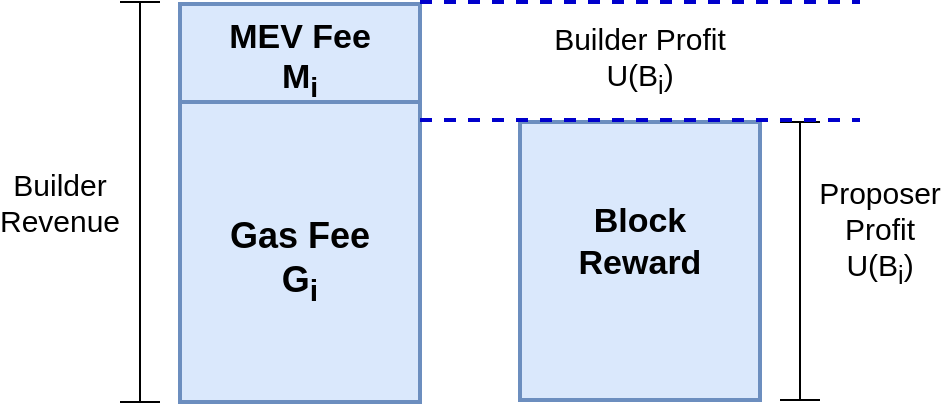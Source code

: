 <mxfile version="24.3.1" type="github">
  <diagram name="Page-1" id="0UnwTJudox5gGDrRf6sW">
    <mxGraphModel dx="528" dy="409" grid="1" gridSize="10" guides="1" tooltips="1" connect="1" arrows="1" fold="1" page="1" pageScale="1" pageWidth="827" pageHeight="1169" math="0" shadow="0">
      <root>
        <mxCell id="0" />
        <mxCell id="1" parent="0" />
        <mxCell id="9DVr0RfTGfistkqim74h-19" value="" style="rounded=0;whiteSpace=wrap;html=1;strokeWidth=2;fillColor=#dae8fc;strokeColor=#6c8ebf;" vertex="1" parent="1">
          <mxGeometry x="150" y="391" width="120" height="49" as="geometry" />
        </mxCell>
        <mxCell id="9DVr0RfTGfistkqim74h-3" value="" style="rounded=0;whiteSpace=wrap;html=1;strokeWidth=2;fillColor=#dae8fc;strokeColor=#6c8ebf;" vertex="1" parent="1">
          <mxGeometry x="150" y="440" width="120" height="150" as="geometry" />
        </mxCell>
        <mxCell id="9DVr0RfTGfistkqim74h-5" value="" style="rounded=0;whiteSpace=wrap;html=1;strokeWidth=2;fillColor=#dae8fc;strokeColor=#6c8ebf;" vertex="1" parent="1">
          <mxGeometry x="320" y="450" width="120" height="139" as="geometry" />
        </mxCell>
        <mxCell id="9DVr0RfTGfistkqim74h-7" value="&lt;font style=&quot;font-size: 17px;&quot;&gt;&lt;b&gt;MEV Fee&lt;/b&gt;&lt;/font&gt;&lt;div style=&quot;font-size: 17px;&quot;&gt;&lt;font style=&quot;font-size: 17px;&quot;&gt;&lt;b&gt;&lt;font style=&quot;font-size: 17px;&quot;&gt;M&lt;/font&gt;&lt;font style=&quot;font-size: 17px;&quot;&gt;&lt;sub&gt;i&lt;/sub&gt;&lt;/font&gt;&lt;/b&gt;&lt;/font&gt;&lt;/div&gt;" style="text;html=1;align=center;verticalAlign=middle;whiteSpace=wrap;rounded=0;" vertex="1" parent="1">
          <mxGeometry x="160" y="399" width="100" height="40" as="geometry" />
        </mxCell>
        <mxCell id="9DVr0RfTGfistkqim74h-9" value="&lt;font style=&quot;font-size: 18px;&quot;&gt;&lt;b&gt;Gas Fee&lt;/b&gt;&lt;/font&gt;&lt;div&gt;&lt;font style=&quot;font-size: 18px;&quot;&gt;&lt;b&gt;G&lt;sub&gt;i&lt;/sub&gt;&lt;/b&gt;&lt;/font&gt;&lt;/div&gt;" style="text;html=1;align=center;verticalAlign=middle;whiteSpace=wrap;rounded=0;" vertex="1" parent="1">
          <mxGeometry x="160" y="500" width="100" height="40" as="geometry" />
        </mxCell>
        <mxCell id="9DVr0RfTGfistkqim74h-10" value="" style="shape=crossbar;whiteSpace=wrap;html=1;rounded=1;direction=south;" vertex="1" parent="1">
          <mxGeometry x="120" y="390" width="20" height="200" as="geometry" />
        </mxCell>
        <mxCell id="9DVr0RfTGfistkqim74h-11" value="&lt;font style=&quot;font-size: 15px;&quot;&gt;Builder Profit&lt;/font&gt;&lt;div style=&quot;font-size: 15px;&quot;&gt;&lt;font style=&quot;font-size: 15px;&quot;&gt;U(B&lt;sub style=&quot;&quot;&gt;i&lt;/sub&gt;)&lt;/font&gt;&lt;/div&gt;" style="text;html=1;align=center;verticalAlign=middle;whiteSpace=wrap;rounded=0;" vertex="1" parent="1">
          <mxGeometry x="330" y="404" width="100" height="30" as="geometry" />
        </mxCell>
        <mxCell id="9DVr0RfTGfistkqim74h-12" value="" style="shape=crossbar;whiteSpace=wrap;html=1;rounded=1;direction=south;" vertex="1" parent="1">
          <mxGeometry x="450" y="450" width="20" height="139" as="geometry" />
        </mxCell>
        <mxCell id="9DVr0RfTGfistkqim74h-13" value="" style="endArrow=none;dashed=1;html=1;rounded=0;strokeWidth=2;strokeColor=#0000CC;" edge="1" parent="1">
          <mxGeometry width="50" height="50" relative="1" as="geometry">
            <mxPoint x="270" y="390" as="sourcePoint" />
            <mxPoint x="490" y="390" as="targetPoint" />
          </mxGeometry>
        </mxCell>
        <mxCell id="9DVr0RfTGfistkqim74h-14" value="" style="endArrow=none;dashed=1;html=1;rounded=0;strokeWidth=2;strokeColor=#0000CC;" edge="1" parent="1">
          <mxGeometry width="50" height="50" relative="1" as="geometry">
            <mxPoint x="270" y="449" as="sourcePoint" />
            <mxPoint x="490" y="449" as="targetPoint" />
          </mxGeometry>
        </mxCell>
        <mxCell id="9DVr0RfTGfistkqim74h-15" value="&lt;font style=&quot;font-size: 15px;&quot;&gt;Proposer Profit&lt;/font&gt;&lt;div style=&quot;font-size: 15px;&quot;&gt;&lt;font style=&quot;font-size: 15px;&quot;&gt;U(B&lt;sub style=&quot;&quot;&gt;i&lt;/sub&gt;)&lt;/font&gt;&lt;/div&gt;" style="text;html=1;align=center;verticalAlign=middle;whiteSpace=wrap;rounded=0;" vertex="1" parent="1">
          <mxGeometry x="470" y="490" width="60" height="30" as="geometry" />
        </mxCell>
        <mxCell id="9DVr0RfTGfistkqim74h-16" value="&lt;font style=&quot;font-size: 15px;&quot;&gt;Builder Revenue&lt;/font&gt;" style="text;html=1;align=center;verticalAlign=middle;whiteSpace=wrap;rounded=0;" vertex="1" parent="1">
          <mxGeometry x="60" y="475" width="60" height="30" as="geometry" />
        </mxCell>
        <mxCell id="9DVr0RfTGfistkqim74h-17" value="&lt;span style=&quot;font-size: 17px;&quot;&gt;&lt;b&gt;Block Reward&lt;/b&gt;&lt;/span&gt;" style="text;html=1;align=center;verticalAlign=middle;whiteSpace=wrap;rounded=0;" vertex="1" parent="1">
          <mxGeometry x="330" y="490" width="100" height="40" as="geometry" />
        </mxCell>
      </root>
    </mxGraphModel>
  </diagram>
</mxfile>
